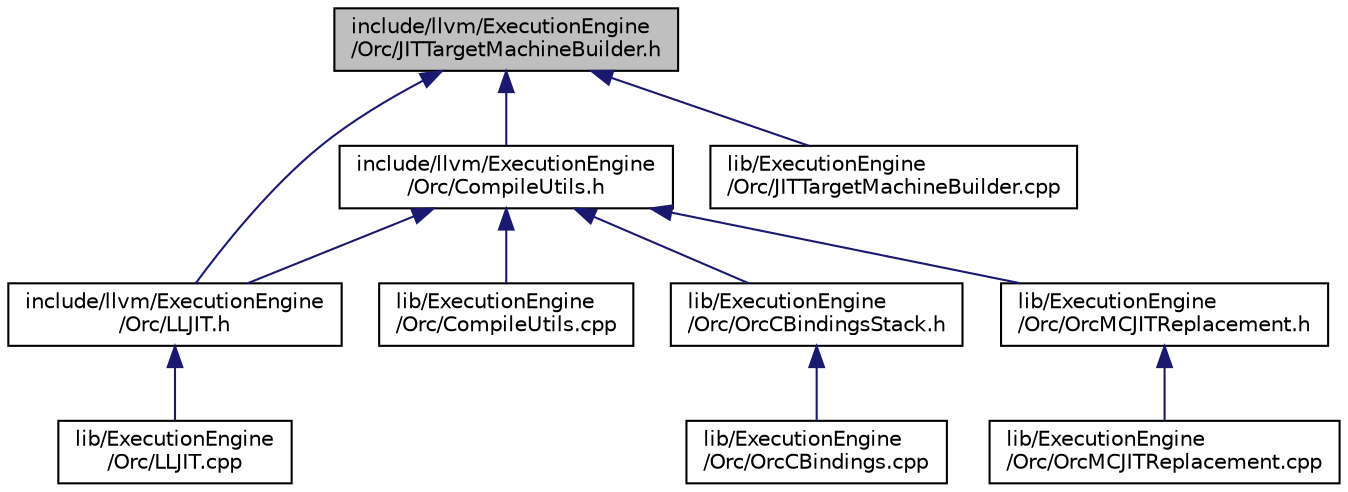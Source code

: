 digraph "include/llvm/ExecutionEngine/Orc/JITTargetMachineBuilder.h"
{
 // LATEX_PDF_SIZE
  bgcolor="transparent";
  edge [fontname="Helvetica",fontsize="10",labelfontname="Helvetica",labelfontsize="10"];
  node [fontname="Helvetica",fontsize="10",shape="box"];
  Node1 [label="include/llvm/ExecutionEngine\l/Orc/JITTargetMachineBuilder.h",height=0.2,width=0.4,color="black", fillcolor="grey75", style="filled", fontcolor="black",tooltip=" "];
  Node1 -> Node2 [dir="back",color="midnightblue",fontsize="10",style="solid",fontname="Helvetica"];
  Node2 [label="include/llvm/ExecutionEngine\l/Orc/CompileUtils.h",height=0.2,width=0.4,color="black",URL="$CompileUtils_8h.html",tooltip=" "];
  Node2 -> Node3 [dir="back",color="midnightblue",fontsize="10",style="solid",fontname="Helvetica"];
  Node3 [label="include/llvm/ExecutionEngine\l/Orc/LLJIT.h",height=0.2,width=0.4,color="black",URL="$LLJIT_8h.html",tooltip=" "];
  Node3 -> Node4 [dir="back",color="midnightblue",fontsize="10",style="solid",fontname="Helvetica"];
  Node4 [label="lib/ExecutionEngine\l/Orc/LLJIT.cpp",height=0.2,width=0.4,color="black",URL="$LLJIT_8cpp.html",tooltip=" "];
  Node2 -> Node5 [dir="back",color="midnightblue",fontsize="10",style="solid",fontname="Helvetica"];
  Node5 [label="lib/ExecutionEngine\l/Orc/CompileUtils.cpp",height=0.2,width=0.4,color="black",URL="$CompileUtils_8cpp.html",tooltip=" "];
  Node2 -> Node6 [dir="back",color="midnightblue",fontsize="10",style="solid",fontname="Helvetica"];
  Node6 [label="lib/ExecutionEngine\l/Orc/OrcCBindingsStack.h",height=0.2,width=0.4,color="black",URL="$OrcCBindingsStack_8h.html",tooltip=" "];
  Node6 -> Node7 [dir="back",color="midnightblue",fontsize="10",style="solid",fontname="Helvetica"];
  Node7 [label="lib/ExecutionEngine\l/Orc/OrcCBindings.cpp",height=0.2,width=0.4,color="black",URL="$OrcCBindings_8cpp.html",tooltip=" "];
  Node2 -> Node8 [dir="back",color="midnightblue",fontsize="10",style="solid",fontname="Helvetica"];
  Node8 [label="lib/ExecutionEngine\l/Orc/OrcMCJITReplacement.h",height=0.2,width=0.4,color="black",URL="$lib_2ExecutionEngine_2Orc_2OrcMCJITReplacement_8h.html",tooltip=" "];
  Node8 -> Node9 [dir="back",color="midnightblue",fontsize="10",style="solid",fontname="Helvetica"];
  Node9 [label="lib/ExecutionEngine\l/Orc/OrcMCJITReplacement.cpp",height=0.2,width=0.4,color="black",URL="$OrcMCJITReplacement_8cpp.html",tooltip=" "];
  Node1 -> Node3 [dir="back",color="midnightblue",fontsize="10",style="solid",fontname="Helvetica"];
  Node1 -> Node10 [dir="back",color="midnightblue",fontsize="10",style="solid",fontname="Helvetica"];
  Node10 [label="lib/ExecutionEngine\l/Orc/JITTargetMachineBuilder.cpp",height=0.2,width=0.4,color="black",URL="$JITTargetMachineBuilder_8cpp.html",tooltip=" "];
}
